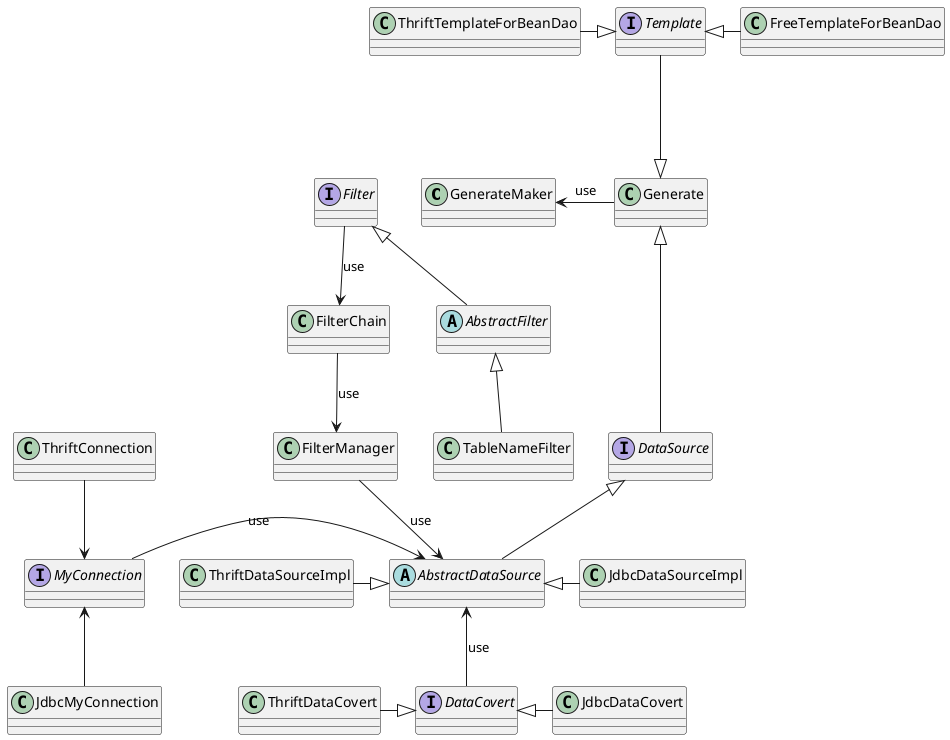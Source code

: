 @startuml

class GenerateMaker

class Generate

interface Template
class FreeTemplateForBeanDao
class ThriftTemplateForBeanDao

interface DataSource
abstract class AbstractDataSource
class JdbcDataSourceImpl
class ThriftDataSourceImpl

interface DataCovert
class JdbcDataCovert
class ThriftDataCovert

interface Filter
abstract class AbstractFilter
class FilterChain
class FilterManager
class TableNameFilter

interface MyConnection
class JdbcMyConnection
class ThriftConnection

Generate <|--- DataSource
Template ---|> Generate


DataSource <|--AbstractDataSource
AbstractDataSource <|- JdbcDataSourceImpl
ThriftDataSourceImpl -|> AbstractDataSource

Template<|- FreeTemplateForBeanDao
ThriftTemplateForBeanDao -|> Template


AbstractDataSource<-- DataCovert :use
FilterManager --> AbstractDataSource :use

Filter <|-- AbstractFilter
AbstractFilter <|-- TableNameFilter

FilterChain --> FilterManager :use
Filter --> FilterChain :use

DataCovert <|- JdbcDataCovert
ThriftDataCovert -|> DataCovert

GenerateMaker <- Generate :use

MyConnection<-- JdbcMyConnection
ThriftConnection --> MyConnection

MyConnection -> AbstractDataSource :use

@enduml